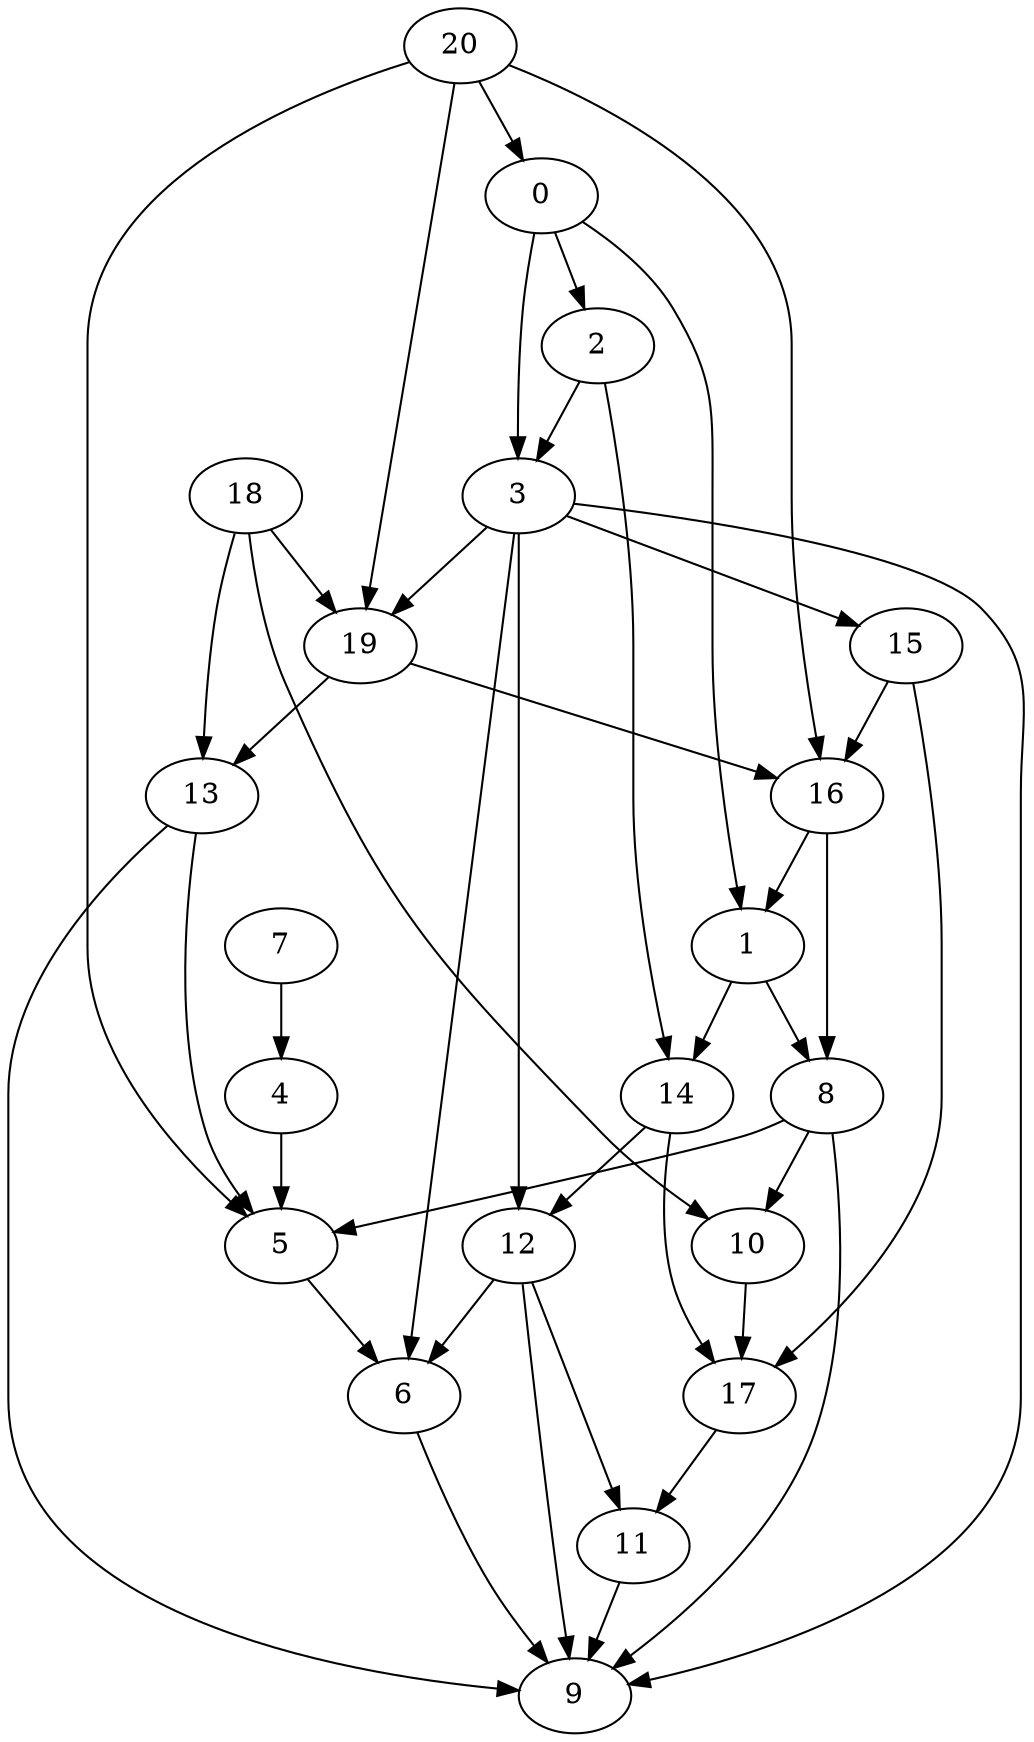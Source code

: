 strict digraph "" {
	0	 [pos="15.473595261573792,27.499720454216003"];
	1	 [pos="79.07497882843018,71.9811737537384"];
	0 -> 1;
	2	 [pos="88.20347785949707,17.93908327817917"];
	0 -> 2;
	3	 [pos="43.93177926540375,87.58592009544373"];
	0 -> 3;
	8	 [pos="48.37733507156372,87.53339052200317"];
	1 -> 8;
	14	 [pos="53.88738512992859,28.029492497444153"];
	1 -> 14;
	2 -> 3;
	2 -> 14;
	6	 [pos="29.99122142791748,63.17431926727295"];
	3 -> 6;
	9	 [pos="93.46083402633667,78.87649536132812"];
	3 -> 9;
	12	 [pos="6.143561378121376,67.07597970962524"];
	3 -> 12;
	15	 [pos="77.46551036834717,65.23392796516418"];
	3 -> 15;
	19	 [pos="1.8132876604795456,47.64207303524017"];
	3 -> 19;
	4	 [pos="89.31211233139038,44.314831495285034"];
	5	 [pos="89.84056115150452,38.55859637260437"];
	4 -> 5;
	5 -> 6;
	6 -> 9;
	7	 [pos="74.79608654975891,62.76323199272156"];
	7 -> 4;
	8 -> 5;
	8 -> 9;
	10	 [pos="21.24081254005432,47.86712825298309"];
	8 -> 10;
	17	 [pos="16.366934776306152,90.03793597221375"];
	10 -> 17;
	11	 [pos="22.547413408756256,80.8050274848938"];
	11 -> 9;
	12 -> 6;
	12 -> 9;
	12 -> 11;
	13	 [pos="19.861312210559845,71.09173536300659"];
	13 -> 5;
	13 -> 9;
	14 -> 12;
	14 -> 17;
	16	 [pos="33.15161168575287,92.22578406333923"];
	15 -> 16;
	15 -> 17;
	16 -> 1;
	16 -> 8;
	17 -> 11;
	18	 [pos="99.76418018341064,81.82438611984253"];
	18 -> 10;
	18 -> 13;
	18 -> 19;
	19 -> 13;
	19 -> 16;
	20	 [pos="13.169503211975098,13.637499511241913"];
	20 -> 0;
	20 -> 5;
	20 -> 16;
	20 -> 19;
}
